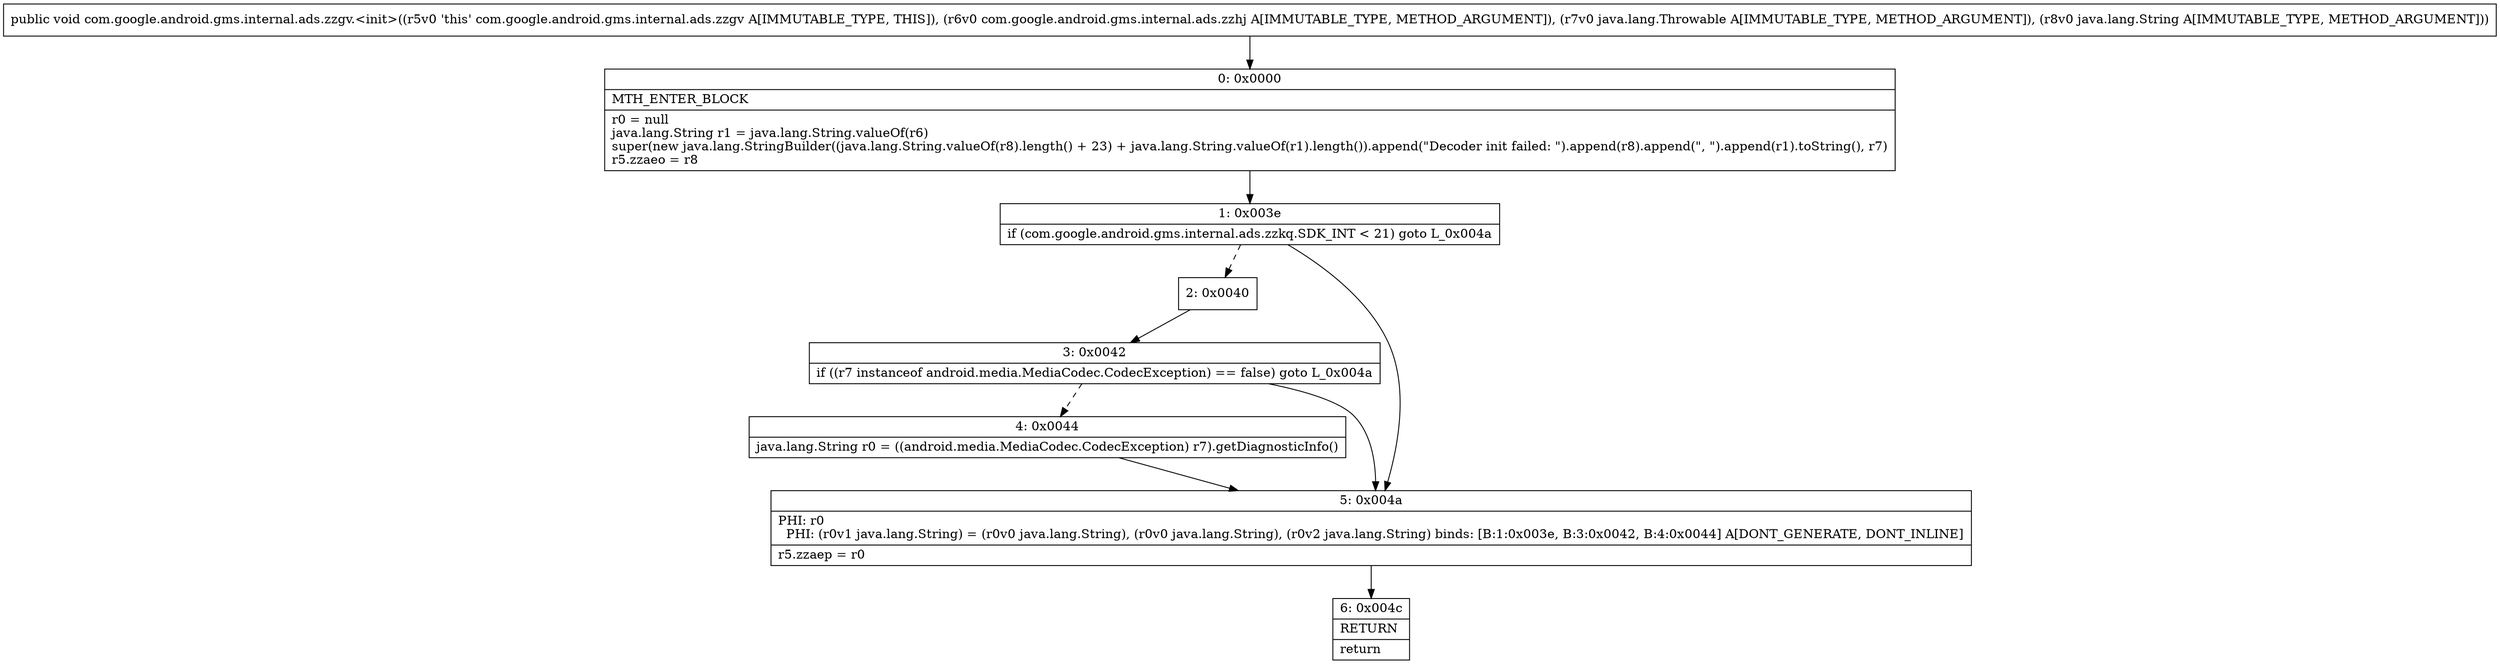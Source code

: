 digraph "CFG forcom.google.android.gms.internal.ads.zzgv.\<init\>(Lcom\/google\/android\/gms\/internal\/ads\/zzhj;Ljava\/lang\/Throwable;Ljava\/lang\/String;)V" {
Node_0 [shape=record,label="{0\:\ 0x0000|MTH_ENTER_BLOCK\l|r0 = null\ljava.lang.String r1 = java.lang.String.valueOf(r6)\lsuper(new java.lang.StringBuilder((java.lang.String.valueOf(r8).length() + 23) + java.lang.String.valueOf(r1).length()).append(\"Decoder init failed: \").append(r8).append(\", \").append(r1).toString(), r7)\lr5.zzaeo = r8\l}"];
Node_1 [shape=record,label="{1\:\ 0x003e|if (com.google.android.gms.internal.ads.zzkq.SDK_INT \< 21) goto L_0x004a\l}"];
Node_2 [shape=record,label="{2\:\ 0x0040}"];
Node_3 [shape=record,label="{3\:\ 0x0042|if ((r7 instanceof android.media.MediaCodec.CodecException) == false) goto L_0x004a\l}"];
Node_4 [shape=record,label="{4\:\ 0x0044|java.lang.String r0 = ((android.media.MediaCodec.CodecException) r7).getDiagnosticInfo()\l}"];
Node_5 [shape=record,label="{5\:\ 0x004a|PHI: r0 \l  PHI: (r0v1 java.lang.String) = (r0v0 java.lang.String), (r0v0 java.lang.String), (r0v2 java.lang.String) binds: [B:1:0x003e, B:3:0x0042, B:4:0x0044] A[DONT_GENERATE, DONT_INLINE]\l|r5.zzaep = r0\l}"];
Node_6 [shape=record,label="{6\:\ 0x004c|RETURN\l|return\l}"];
MethodNode[shape=record,label="{public void com.google.android.gms.internal.ads.zzgv.\<init\>((r5v0 'this' com.google.android.gms.internal.ads.zzgv A[IMMUTABLE_TYPE, THIS]), (r6v0 com.google.android.gms.internal.ads.zzhj A[IMMUTABLE_TYPE, METHOD_ARGUMENT]), (r7v0 java.lang.Throwable A[IMMUTABLE_TYPE, METHOD_ARGUMENT]), (r8v0 java.lang.String A[IMMUTABLE_TYPE, METHOD_ARGUMENT])) }"];
MethodNode -> Node_0;
Node_0 -> Node_1;
Node_1 -> Node_2[style=dashed];
Node_1 -> Node_5;
Node_2 -> Node_3;
Node_3 -> Node_4[style=dashed];
Node_3 -> Node_5;
Node_4 -> Node_5;
Node_5 -> Node_6;
}

